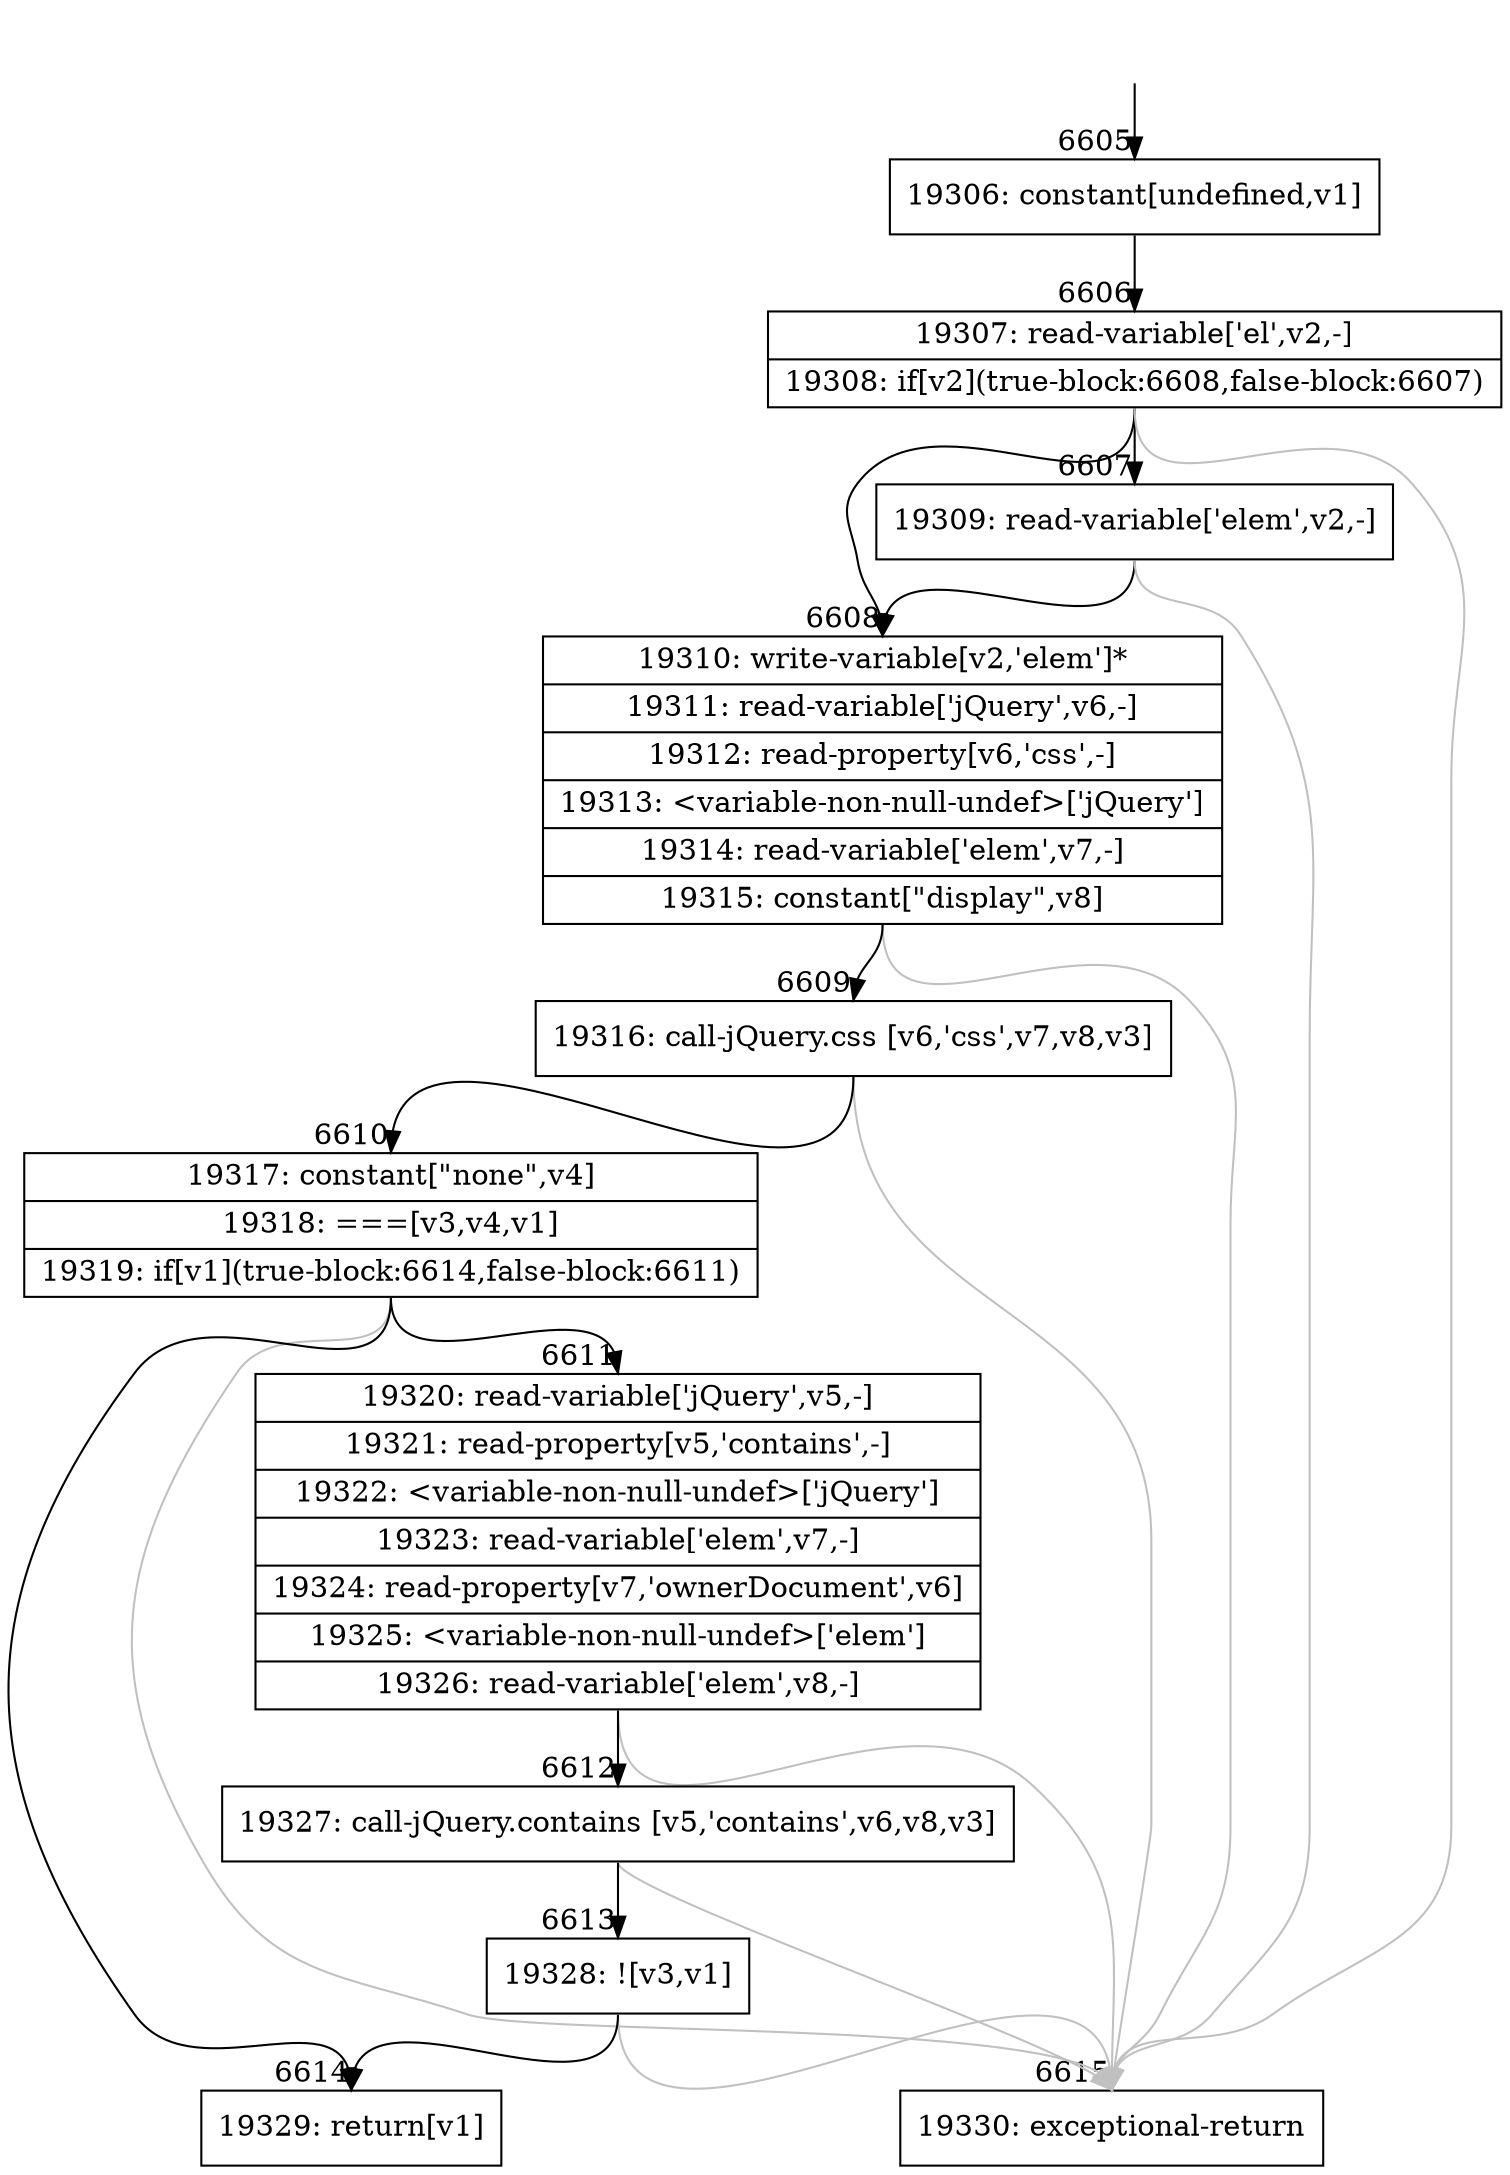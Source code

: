 digraph {
rankdir="TD"
BB_entry418[shape=none,label=""];
BB_entry418 -> BB6605 [tailport=s, headport=n, headlabel="    6605"]
BB6605 [shape=record label="{19306: constant[undefined,v1]}" ] 
BB6605 -> BB6606 [tailport=s, headport=n, headlabel="      6606"]
BB6606 [shape=record label="{19307: read-variable['el',v2,-]|19308: if[v2](true-block:6608,false-block:6607)}" ] 
BB6606 -> BB6608 [tailport=s, headport=n, headlabel="      6608"]
BB6606 -> BB6607 [tailport=s, headport=n, headlabel="      6607"]
BB6606 -> BB6615 [tailport=s, headport=n, color=gray, headlabel="      6615"]
BB6607 [shape=record label="{19309: read-variable['elem',v2,-]}" ] 
BB6607 -> BB6608 [tailport=s, headport=n]
BB6607 -> BB6615 [tailport=s, headport=n, color=gray]
BB6608 [shape=record label="{19310: write-variable[v2,'elem']*|19311: read-variable['jQuery',v6,-]|19312: read-property[v6,'css',-]|19313: \<variable-non-null-undef\>['jQuery']|19314: read-variable['elem',v7,-]|19315: constant[\"display\",v8]}" ] 
BB6608 -> BB6609 [tailport=s, headport=n, headlabel="      6609"]
BB6608 -> BB6615 [tailport=s, headport=n, color=gray]
BB6609 [shape=record label="{19316: call-jQuery.css [v6,'css',v7,v8,v3]}" ] 
BB6609 -> BB6610 [tailport=s, headport=n, headlabel="      6610"]
BB6609 -> BB6615 [tailport=s, headport=n, color=gray]
BB6610 [shape=record label="{19317: constant[\"none\",v4]|19318: ===[v3,v4,v1]|19319: if[v1](true-block:6614,false-block:6611)}" ] 
BB6610 -> BB6614 [tailport=s, headport=n, headlabel="      6614"]
BB6610 -> BB6611 [tailport=s, headport=n, headlabel="      6611"]
BB6610 -> BB6615 [tailport=s, headport=n, color=gray]
BB6611 [shape=record label="{19320: read-variable['jQuery',v5,-]|19321: read-property[v5,'contains',-]|19322: \<variable-non-null-undef\>['jQuery']|19323: read-variable['elem',v7,-]|19324: read-property[v7,'ownerDocument',v6]|19325: \<variable-non-null-undef\>['elem']|19326: read-variable['elem',v8,-]}" ] 
BB6611 -> BB6612 [tailport=s, headport=n, headlabel="      6612"]
BB6611 -> BB6615 [tailport=s, headport=n, color=gray]
BB6612 [shape=record label="{19327: call-jQuery.contains [v5,'contains',v6,v8,v3]}" ] 
BB6612 -> BB6613 [tailport=s, headport=n, headlabel="      6613"]
BB6612 -> BB6615 [tailport=s, headport=n, color=gray]
BB6613 [shape=record label="{19328: ![v3,v1]}" ] 
BB6613 -> BB6614 [tailport=s, headport=n]
BB6613 -> BB6615 [tailport=s, headport=n, color=gray]
BB6614 [shape=record label="{19329: return[v1]}" ] 
BB6615 [shape=record label="{19330: exceptional-return}" ] 
//#$~ 6666
}
